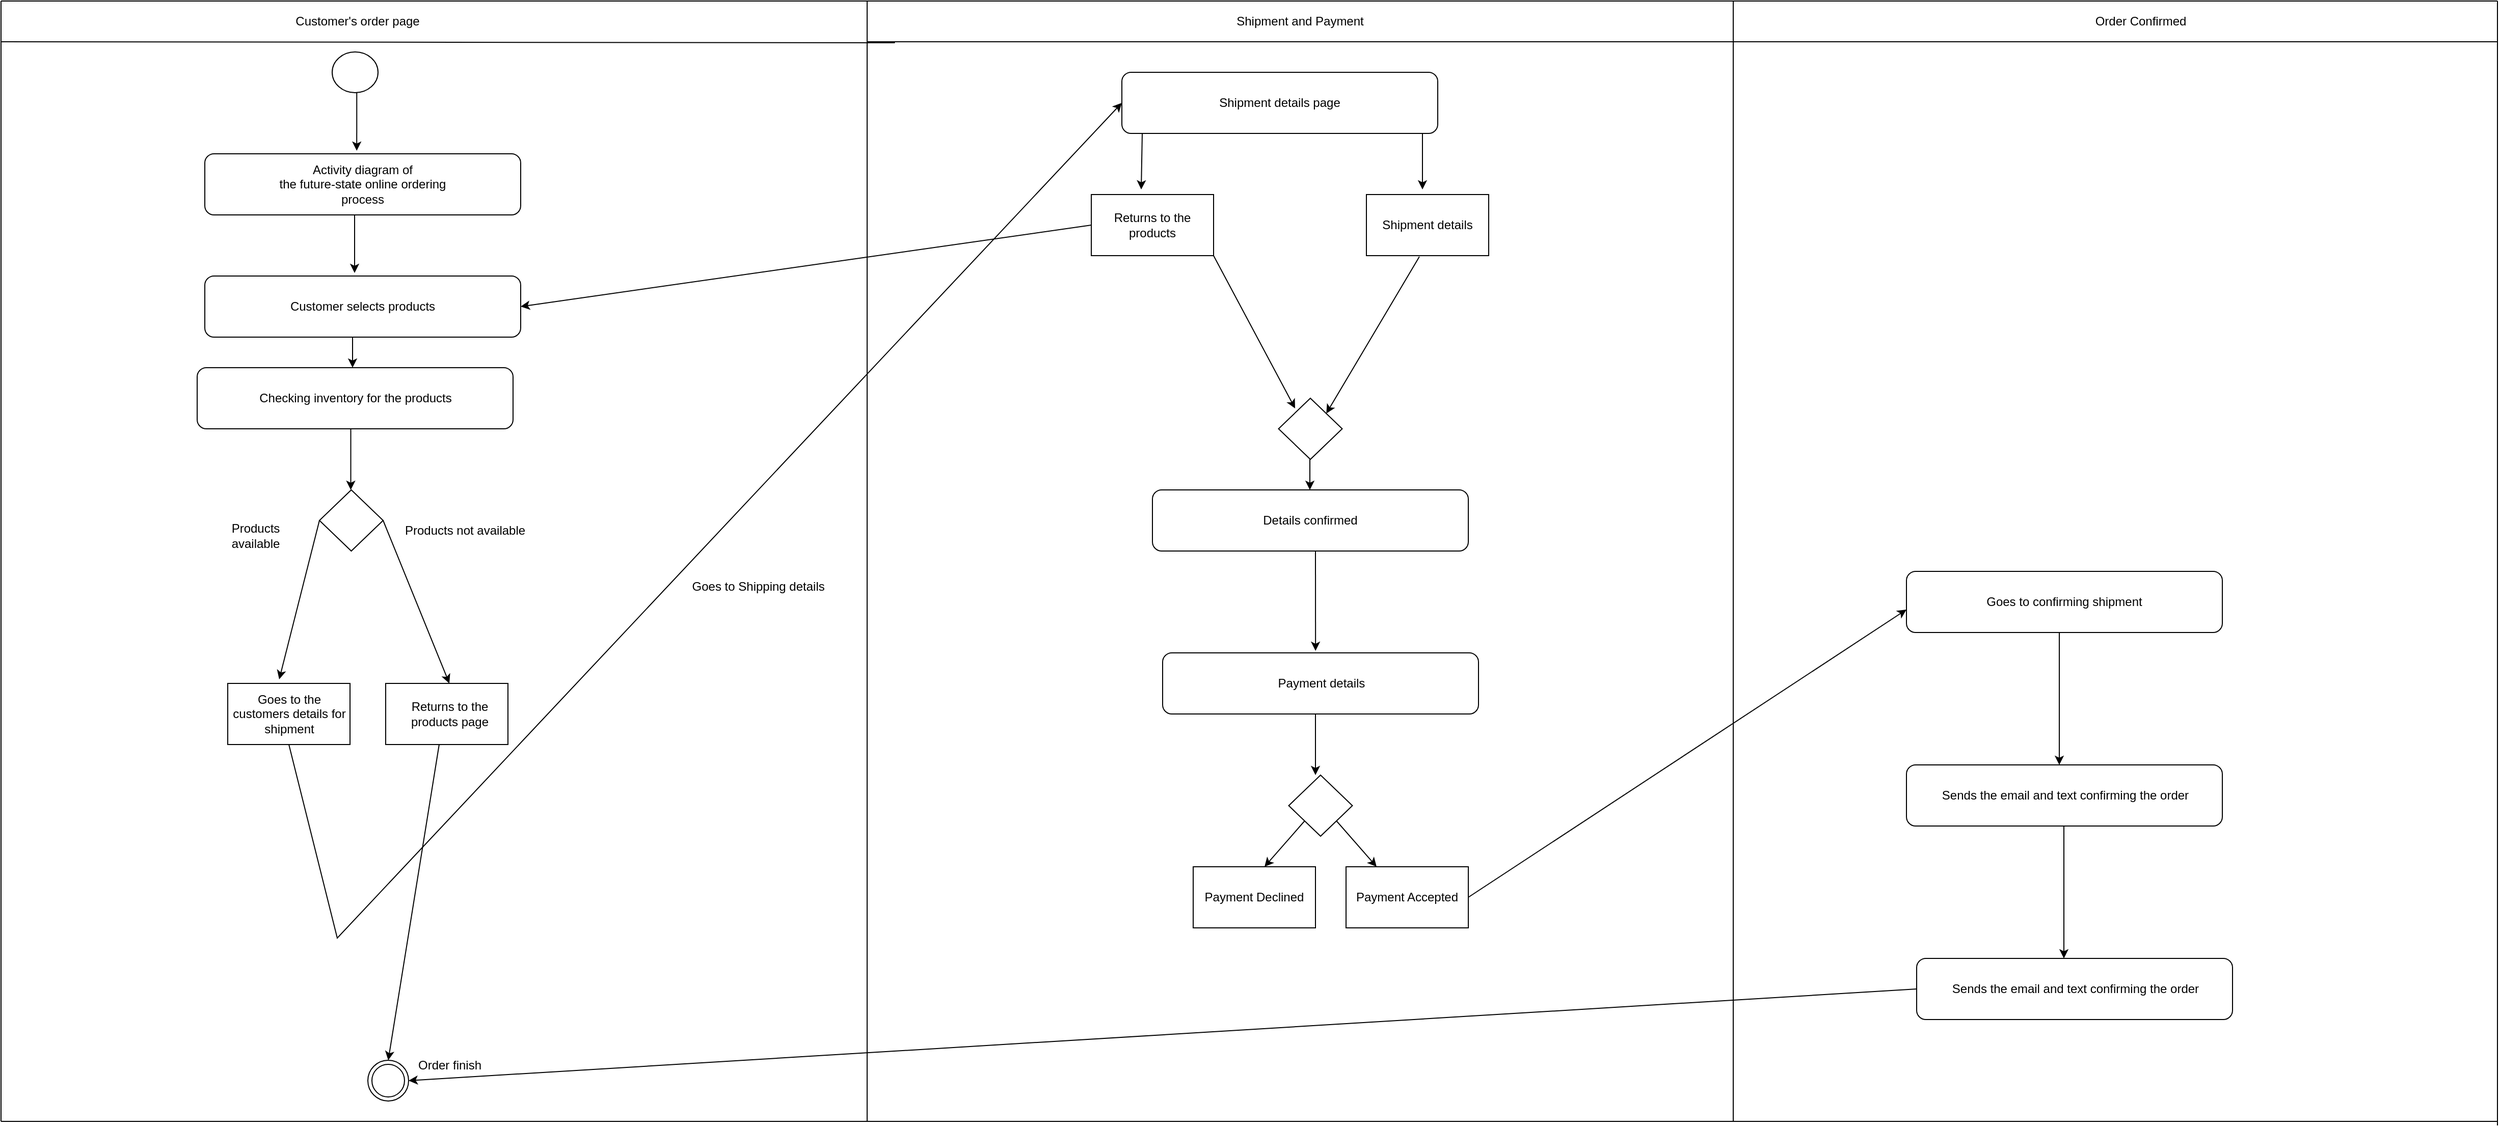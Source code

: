 <mxfile version="18.1.3" type="github">
  <diagram id="bfzW_d-6oRnT0RZYZXPe" name="Page-1">
    <mxGraphModel dx="2912" dy="1154" grid="1" gridSize="10" guides="1" tooltips="1" connect="1" arrows="1" fold="1" page="1" pageScale="1" pageWidth="850" pageHeight="1100" math="0" shadow="0">
      <root>
        <mxCell id="0" />
        <mxCell id="1" parent="0" />
        <mxCell id="19ECKn68sFGcYvQ7kJFy-46" value="" style="ellipse;shape=doubleEllipse;whiteSpace=wrap;html=1;aspect=fixed;" parent="1" vertex="1">
          <mxGeometry x="-490" y="1040" width="40" height="40" as="geometry" />
        </mxCell>
        <mxCell id="19ECKn68sFGcYvQ7kJFy-50" value="" style="ellipse;whiteSpace=wrap;html=1;" parent="1" vertex="1">
          <mxGeometry x="-525" y="50" width="45" height="40" as="geometry" />
        </mxCell>
        <mxCell id="19ECKn68sFGcYvQ7kJFy-52" value="" style="rounded=1;whiteSpace=wrap;html=1;" parent="1" vertex="1">
          <mxGeometry x="-650" y="150" width="310" height="60" as="geometry" />
        </mxCell>
        <mxCell id="19ECKn68sFGcYvQ7kJFy-54" value="" style="endArrow=classic;html=1;rounded=0;entryX=0.481;entryY=-0.05;entryDx=0;entryDy=0;entryPerimeter=0;exitX=0.536;exitY=1;exitDx=0;exitDy=0;exitPerimeter=0;" parent="1" source="19ECKn68sFGcYvQ7kJFy-50" target="19ECKn68sFGcYvQ7kJFy-52" edge="1">
          <mxGeometry width="50" height="50" relative="1" as="geometry">
            <mxPoint x="-500" y="95" as="sourcePoint" />
            <mxPoint x="-450" y="45" as="targetPoint" />
          </mxGeometry>
        </mxCell>
        <mxCell id="19ECKn68sFGcYvQ7kJFy-55" value="Activity diagram of&lt;br/&gt;the future-state online ordering&lt;br/&gt;process " style="text;html=1;strokeColor=none;fillColor=none;align=center;verticalAlign=middle;whiteSpace=wrap;rounded=0;" parent="1" vertex="1">
          <mxGeometry x="-650" y="165" width="310" height="30" as="geometry" />
        </mxCell>
        <mxCell id="19ECKn68sFGcYvQ7kJFy-56" value="" style="rounded=1;whiteSpace=wrap;html=1;" parent="1" vertex="1">
          <mxGeometry x="-650" y="270" width="310" height="60" as="geometry" />
        </mxCell>
        <mxCell id="19ECKn68sFGcYvQ7kJFy-57" value="Customer selects products" style="text;html=1;strokeColor=none;fillColor=none;align=center;verticalAlign=middle;whiteSpace=wrap;rounded=0;" parent="1" vertex="1">
          <mxGeometry x="-650" y="285" width="310" height="30" as="geometry" />
        </mxCell>
        <mxCell id="19ECKn68sFGcYvQ7kJFy-58" value="" style="endArrow=classic;html=1;rounded=0;entryX=0.481;entryY=-0.05;entryDx=0;entryDy=0;entryPerimeter=0;exitX=0.536;exitY=1;exitDx=0;exitDy=0;exitPerimeter=0;" parent="1" edge="1">
          <mxGeometry width="50" height="50" relative="1" as="geometry">
            <mxPoint x="-502.99" y="210" as="sourcePoint" />
            <mxPoint x="-503.0" y="267" as="targetPoint" />
          </mxGeometry>
        </mxCell>
        <mxCell id="19ECKn68sFGcYvQ7kJFy-60" value="" style="endArrow=classic;html=1;rounded=0;" parent="1" edge="1">
          <mxGeometry width="50" height="50" relative="1" as="geometry">
            <mxPoint x="-505" y="330" as="sourcePoint" />
            <mxPoint x="-505" y="360" as="targetPoint" />
          </mxGeometry>
        </mxCell>
        <mxCell id="19ECKn68sFGcYvQ7kJFy-61" value="" style="endArrow=classic;html=1;rounded=0;" parent="1" edge="1">
          <mxGeometry width="50" height="50" relative="1" as="geometry">
            <mxPoint x="-506.75" y="420" as="sourcePoint" />
            <mxPoint x="-506.75" y="480" as="targetPoint" />
          </mxGeometry>
        </mxCell>
        <mxCell id="19ECKn68sFGcYvQ7kJFy-63" value="" style="rounded=1;whiteSpace=wrap;html=1;" parent="1" vertex="1">
          <mxGeometry x="-657.5" y="360" width="310" height="60" as="geometry" />
        </mxCell>
        <mxCell id="19ECKn68sFGcYvQ7kJFy-64" value="Checking inventory for the products" style="text;html=1;strokeColor=none;fillColor=none;align=center;verticalAlign=middle;whiteSpace=wrap;rounded=0;" parent="1" vertex="1">
          <mxGeometry x="-657.5" y="375" width="310" height="30" as="geometry" />
        </mxCell>
        <mxCell id="19ECKn68sFGcYvQ7kJFy-65" value="" style="rhombus;whiteSpace=wrap;html=1;" parent="1" vertex="1">
          <mxGeometry x="-537.5" y="480" width="62.5" height="60" as="geometry" />
        </mxCell>
        <mxCell id="19ECKn68sFGcYvQ7kJFy-66" value="" style="endArrow=classic;html=1;rounded=0;exitX=0;exitY=0.5;exitDx=0;exitDy=0;" parent="1" source="19ECKn68sFGcYvQ7kJFy-65" edge="1">
          <mxGeometry width="50" height="50" relative="1" as="geometry">
            <mxPoint x="-520" y="510" as="sourcePoint" />
            <mxPoint x="-577" y="666" as="targetPoint" />
          </mxGeometry>
        </mxCell>
        <mxCell id="19ECKn68sFGcYvQ7kJFy-67" value="" style="endArrow=classic;html=1;rounded=0;exitX=1;exitY=0.5;exitDx=0;exitDy=0;entryX=0.5;entryY=0;entryDx=0;entryDy=0;" parent="1" source="19ECKn68sFGcYvQ7kJFy-65" target="19ECKn68sFGcYvQ7kJFy-73" edge="1">
          <mxGeometry width="50" height="50" relative="1" as="geometry">
            <mxPoint x="-460" y="520" as="sourcePoint" />
            <mxPoint x="-420" y="550" as="targetPoint" />
          </mxGeometry>
        </mxCell>
        <mxCell id="19ECKn68sFGcYvQ7kJFy-68" value="" style="rounded=0;whiteSpace=wrap;html=1;" parent="1" vertex="1">
          <mxGeometry x="-627.5" y="670" width="120" height="60" as="geometry" />
        </mxCell>
        <mxCell id="19ECKn68sFGcYvQ7kJFy-69" value="" style="rounded=0;whiteSpace=wrap;html=1;" parent="1" vertex="1">
          <mxGeometry x="-472.5" y="670" width="120" height="60" as="geometry" />
        </mxCell>
        <mxCell id="19ECKn68sFGcYvQ7kJFy-70" value="Products available" style="text;html=1;strokeColor=none;fillColor=none;align=center;verticalAlign=middle;whiteSpace=wrap;rounded=0;" parent="1" vertex="1">
          <mxGeometry x="-630" y="510" width="60" height="30" as="geometry" />
        </mxCell>
        <mxCell id="19ECKn68sFGcYvQ7kJFy-71" value="&lt;span style=&quot;&quot;&gt;Products not available&lt;/span&gt;" style="text;html=1;align=center;verticalAlign=middle;resizable=0;points=[];autosize=1;strokeColor=none;fillColor=none;" parent="1" vertex="1">
          <mxGeometry x="-460" y="510" width="130" height="20" as="geometry" />
        </mxCell>
        <mxCell id="19ECKn68sFGcYvQ7kJFy-72" value="Goes to the customers details for shipment" style="text;html=1;strokeColor=none;fillColor=none;align=center;verticalAlign=middle;whiteSpace=wrap;rounded=0;" parent="1" vertex="1">
          <mxGeometry x="-627.5" y="670" width="120" height="60" as="geometry" />
        </mxCell>
        <mxCell id="19ECKn68sFGcYvQ7kJFy-73" value="Returns to the products page" style="text;html=1;strokeColor=none;fillColor=none;align=center;verticalAlign=middle;whiteSpace=wrap;rounded=0;" parent="1" vertex="1">
          <mxGeometry x="-472.5" y="670" width="125" height="60" as="geometry" />
        </mxCell>
        <mxCell id="19ECKn68sFGcYvQ7kJFy-75" value="" style="rounded=1;whiteSpace=wrap;html=1;" parent="1" vertex="1">
          <mxGeometry x="250" y="70" width="310" height="60" as="geometry" />
        </mxCell>
        <mxCell id="19ECKn68sFGcYvQ7kJFy-76" value="Shipment details page" style="text;html=1;strokeColor=none;fillColor=none;align=center;verticalAlign=middle;whiteSpace=wrap;rounded=0;" parent="1" vertex="1">
          <mxGeometry x="250" y="85" width="310" height="30" as="geometry" />
        </mxCell>
        <mxCell id="NxdFWwSD8Y3d5Sd5csar-4" value="" style="endArrow=classic;html=1;rounded=0;" parent="1" edge="1">
          <mxGeometry width="50" height="50" relative="1" as="geometry">
            <mxPoint x="270" y="130" as="sourcePoint" />
            <mxPoint x="269" y="185" as="targetPoint" />
          </mxGeometry>
        </mxCell>
        <mxCell id="NxdFWwSD8Y3d5Sd5csar-5" value="" style="endArrow=classic;html=1;rounded=0;" parent="1" edge="1">
          <mxGeometry width="50" height="50" relative="1" as="geometry">
            <mxPoint x="545" y="130" as="sourcePoint" />
            <mxPoint x="545" y="185" as="targetPoint" />
          </mxGeometry>
        </mxCell>
        <mxCell id="NxdFWwSD8Y3d5Sd5csar-9" value="" style="endArrow=none;html=1;rounded=0;" parent="1" edge="1">
          <mxGeometry width="50" height="50" relative="1" as="geometry">
            <mxPoint y="1100" as="sourcePoint" />
            <mxPoint as="targetPoint" />
          </mxGeometry>
        </mxCell>
        <mxCell id="NxdFWwSD8Y3d5Sd5csar-11" value="" style="endArrow=none;html=1;rounded=0;" parent="1" edge="1">
          <mxGeometry width="50" height="50" relative="1" as="geometry">
            <mxPoint as="sourcePoint" />
            <mxPoint x="850" as="targetPoint" />
          </mxGeometry>
        </mxCell>
        <mxCell id="NxdFWwSD8Y3d5Sd5csar-12" value="" style="endArrow=none;html=1;rounded=0;" parent="1" edge="1">
          <mxGeometry width="50" height="50" relative="1" as="geometry">
            <mxPoint x="850" y="1100" as="sourcePoint" />
            <mxPoint x="850" as="targetPoint" />
          </mxGeometry>
        </mxCell>
        <mxCell id="NxdFWwSD8Y3d5Sd5csar-13" value="" style="endArrow=none;html=1;rounded=0;" parent="1" edge="1">
          <mxGeometry width="50" height="50" relative="1" as="geometry">
            <mxPoint y="1100" as="sourcePoint" />
            <mxPoint x="850" y="1100" as="targetPoint" />
          </mxGeometry>
        </mxCell>
        <mxCell id="NxdFWwSD8Y3d5Sd5csar-14" value="" style="endArrow=none;html=1;rounded=0;" parent="1" edge="1">
          <mxGeometry width="50" height="50" relative="1" as="geometry">
            <mxPoint y="40" as="sourcePoint" />
            <mxPoint x="850" y="40" as="targetPoint" />
          </mxGeometry>
        </mxCell>
        <mxCell id="NxdFWwSD8Y3d5Sd5csar-15" value="Shipment and Payment" style="text;html=1;strokeColor=none;fillColor=none;align=center;verticalAlign=middle;whiteSpace=wrap;rounded=0;" parent="1" vertex="1">
          <mxGeometry width="850" height="40" as="geometry" />
        </mxCell>
        <mxCell id="NxdFWwSD8Y3d5Sd5csar-20" value="" style="endArrow=none;html=1;rounded=0;" parent="1" edge="1">
          <mxGeometry width="50" height="50" relative="1" as="geometry">
            <mxPoint x="1600" y="1104" as="sourcePoint" />
            <mxPoint x="1600" as="targetPoint" />
          </mxGeometry>
        </mxCell>
        <mxCell id="NxdFWwSD8Y3d5Sd5csar-21" value="" style="endArrow=none;html=1;rounded=0;" parent="1" edge="1">
          <mxGeometry width="50" height="50" relative="1" as="geometry">
            <mxPoint x="850" y="40" as="sourcePoint" />
            <mxPoint x="1600" y="40" as="targetPoint" />
          </mxGeometry>
        </mxCell>
        <mxCell id="NxdFWwSD8Y3d5Sd5csar-22" value="" style="endArrow=none;html=1;rounded=0;" parent="1" edge="1">
          <mxGeometry width="50" height="50" relative="1" as="geometry">
            <mxPoint x="850" as="sourcePoint" />
            <mxPoint x="1600" as="targetPoint" />
          </mxGeometry>
        </mxCell>
        <mxCell id="NxdFWwSD8Y3d5Sd5csar-23" value="" style="endArrow=none;html=1;rounded=0;" parent="1" edge="1">
          <mxGeometry width="50" height="50" relative="1" as="geometry">
            <mxPoint x="850" y="1100" as="sourcePoint" />
            <mxPoint x="1600" y="1100" as="targetPoint" />
          </mxGeometry>
        </mxCell>
        <mxCell id="NxdFWwSD8Y3d5Sd5csar-24" value="" style="endArrow=none;html=1;rounded=0;" parent="1" edge="1">
          <mxGeometry width="50" height="50" relative="1" as="geometry">
            <mxPoint x="-850" y="1100" as="sourcePoint" />
            <mxPoint y="1100" as="targetPoint" />
          </mxGeometry>
        </mxCell>
        <mxCell id="NxdFWwSD8Y3d5Sd5csar-25" value="" style="endArrow=none;html=1;rounded=0;entryX=0.032;entryY=1.025;entryDx=0;entryDy=0;entryPerimeter=0;" parent="1" target="NxdFWwSD8Y3d5Sd5csar-15" edge="1">
          <mxGeometry width="50" height="50" relative="1" as="geometry">
            <mxPoint x="-850" y="40" as="sourcePoint" />
            <mxPoint x="-800" y="-10" as="targetPoint" />
          </mxGeometry>
        </mxCell>
        <mxCell id="NxdFWwSD8Y3d5Sd5csar-26" value="" style="endArrow=none;html=1;rounded=0;entryX=0.032;entryY=0;entryDx=0;entryDy=0;entryPerimeter=0;" parent="1" target="NxdFWwSD8Y3d5Sd5csar-15" edge="1">
          <mxGeometry width="50" height="50" relative="1" as="geometry">
            <mxPoint x="-850" as="sourcePoint" />
            <mxPoint x="-800" y="-50" as="targetPoint" />
          </mxGeometry>
        </mxCell>
        <mxCell id="NxdFWwSD8Y3d5Sd5csar-27" value="Customer&#39;s order page" style="text;html=1;strokeColor=none;fillColor=none;align=center;verticalAlign=middle;whiteSpace=wrap;rounded=0;" parent="1" vertex="1">
          <mxGeometry x="-680" y="5" width="360" height="30" as="geometry" />
        </mxCell>
        <mxCell id="NxdFWwSD8Y3d5Sd5csar-28" value="" style="endArrow=none;html=1;rounded=0;" parent="1" edge="1">
          <mxGeometry width="50" height="50" relative="1" as="geometry">
            <mxPoint x="-850" y="1100" as="sourcePoint" />
            <mxPoint x="-850" as="targetPoint" />
          </mxGeometry>
        </mxCell>
        <mxCell id="NxdFWwSD8Y3d5Sd5csar-30" value="" style="endArrow=classic;html=1;rounded=0;exitX=0.5;exitY=1;exitDx=0;exitDy=0;entryX=0;entryY=0.5;entryDx=0;entryDy=0;" parent="1" source="19ECKn68sFGcYvQ7kJFy-72" target="19ECKn68sFGcYvQ7kJFy-76" edge="1">
          <mxGeometry width="50" height="50" relative="1" as="geometry">
            <mxPoint x="-330" y="740" as="sourcePoint" />
            <mxPoint x="-430" y="840" as="targetPoint" />
            <Array as="points">
              <mxPoint x="-520" y="920" />
            </Array>
          </mxGeometry>
        </mxCell>
        <mxCell id="NxdFWwSD8Y3d5Sd5csar-32" value="" style="rounded=0;whiteSpace=wrap;html=1;" parent="1" vertex="1">
          <mxGeometry x="220" y="190" width="120" height="60" as="geometry" />
        </mxCell>
        <mxCell id="NxdFWwSD8Y3d5Sd5csar-33" value="Returns to the products" style="text;html=1;strokeColor=none;fillColor=none;align=center;verticalAlign=middle;whiteSpace=wrap;rounded=0;" parent="1" vertex="1">
          <mxGeometry x="220" y="190" width="120" height="60" as="geometry" />
        </mxCell>
        <mxCell id="NxdFWwSD8Y3d5Sd5csar-34" value="" style="endArrow=classic;html=1;rounded=0;exitX=0;exitY=0.5;exitDx=0;exitDy=0;entryX=1;entryY=0.5;entryDx=0;entryDy=0;" parent="1" source="NxdFWwSD8Y3d5Sd5csar-33" target="19ECKn68sFGcYvQ7kJFy-57" edge="1">
          <mxGeometry width="50" height="50" relative="1" as="geometry">
            <mxPoint x="200" y="590" as="sourcePoint" />
            <mxPoint x="110" y="670" as="targetPoint" />
          </mxGeometry>
        </mxCell>
        <mxCell id="NxdFWwSD8Y3d5Sd5csar-35" value="" style="rounded=0;whiteSpace=wrap;html=1;" parent="1" vertex="1">
          <mxGeometry x="490" y="190" width="120" height="60" as="geometry" />
        </mxCell>
        <mxCell id="NxdFWwSD8Y3d5Sd5csar-36" value="Shipment details" style="text;html=1;strokeColor=none;fillColor=none;align=center;verticalAlign=middle;whiteSpace=wrap;rounded=0;" parent="1" vertex="1">
          <mxGeometry x="490" y="190" width="120" height="60" as="geometry" />
        </mxCell>
        <mxCell id="NxdFWwSD8Y3d5Sd5csar-37" value="" style="endArrow=classic;html=1;rounded=0;exitX=0.433;exitY=1.017;exitDx=0;exitDy=0;exitPerimeter=0;entryX=1;entryY=0;entryDx=0;entryDy=0;" parent="1" source="NxdFWwSD8Y3d5Sd5csar-36" target="NxdFWwSD8Y3d5Sd5csar-40" edge="1">
          <mxGeometry width="50" height="50" relative="1" as="geometry">
            <mxPoint x="200" y="600" as="sourcePoint" />
            <mxPoint x="542" y="360" as="targetPoint" />
          </mxGeometry>
        </mxCell>
        <mxCell id="NxdFWwSD8Y3d5Sd5csar-38" value="" style="rounded=1;whiteSpace=wrap;html=1;" parent="1" vertex="1">
          <mxGeometry x="280" y="480" width="310" height="60" as="geometry" />
        </mxCell>
        <mxCell id="NxdFWwSD8Y3d5Sd5csar-39" value="Details confirmed" style="text;html=1;strokeColor=none;fillColor=none;align=center;verticalAlign=middle;whiteSpace=wrap;rounded=0;" parent="1" vertex="1">
          <mxGeometry x="280" y="495" width="310" height="30" as="geometry" />
        </mxCell>
        <mxCell id="NxdFWwSD8Y3d5Sd5csar-40" value="" style="rhombus;whiteSpace=wrap;html=1;" parent="1" vertex="1">
          <mxGeometry x="403.75" y="390" width="62.5" height="60" as="geometry" />
        </mxCell>
        <mxCell id="NxdFWwSD8Y3d5Sd5csar-41" value="" style="endArrow=classic;html=1;rounded=0;exitX=1;exitY=1;exitDx=0;exitDy=0;" parent="1" source="NxdFWwSD8Y3d5Sd5csar-33" edge="1">
          <mxGeometry width="50" height="50" relative="1" as="geometry">
            <mxPoint x="300" y="340" as="sourcePoint" />
            <mxPoint x="420" y="400" as="targetPoint" />
          </mxGeometry>
        </mxCell>
        <mxCell id="NxdFWwSD8Y3d5Sd5csar-42" value="" style="endArrow=classic;html=1;rounded=0;" parent="1" edge="1">
          <mxGeometry width="50" height="50" relative="1" as="geometry">
            <mxPoint x="434.5" y="450" as="sourcePoint" />
            <mxPoint x="434.5" y="480" as="targetPoint" />
          </mxGeometry>
        </mxCell>
        <mxCell id="NxdFWwSD8Y3d5Sd5csar-44" value="" style="endArrow=classic;html=1;rounded=0;exitX=0.103;exitY=1.033;exitDx=0;exitDy=0;exitPerimeter=0;" parent="1" edge="1">
          <mxGeometry width="50" height="50" relative="1" as="geometry">
            <mxPoint x="440" y="540" as="sourcePoint" />
            <mxPoint x="440.07" y="638.02" as="targetPoint" />
          </mxGeometry>
        </mxCell>
        <mxCell id="NxdFWwSD8Y3d5Sd5csar-45" value="" style="rounded=1;whiteSpace=wrap;html=1;" parent="1" vertex="1">
          <mxGeometry x="290" y="640" width="310" height="60" as="geometry" />
        </mxCell>
        <mxCell id="NxdFWwSD8Y3d5Sd5csar-46" value="Payment details" style="text;html=1;strokeColor=none;fillColor=none;align=center;verticalAlign=middle;whiteSpace=wrap;rounded=0;" parent="1" vertex="1">
          <mxGeometry x="291" y="655" width="310" height="30" as="geometry" />
        </mxCell>
        <mxCell id="NxdFWwSD8Y3d5Sd5csar-47" value="" style="endArrow=classic;html=1;rounded=0;" parent="1" edge="1">
          <mxGeometry width="50" height="50" relative="1" as="geometry">
            <mxPoint x="440" y="700" as="sourcePoint" />
            <mxPoint x="440" y="760" as="targetPoint" />
          </mxGeometry>
        </mxCell>
        <mxCell id="NxdFWwSD8Y3d5Sd5csar-48" value="" style="rhombus;whiteSpace=wrap;html=1;" parent="1" vertex="1">
          <mxGeometry x="413.75" y="760" width="62.5" height="60" as="geometry" />
        </mxCell>
        <mxCell id="NxdFWwSD8Y3d5Sd5csar-49" value="" style="endArrow=classic;html=1;rounded=0;exitX=0;exitY=1;exitDx=0;exitDy=0;" parent="1" source="NxdFWwSD8Y3d5Sd5csar-48" edge="1">
          <mxGeometry width="50" height="50" relative="1" as="geometry">
            <mxPoint x="390" y="820" as="sourcePoint" />
            <mxPoint x="390" y="850" as="targetPoint" />
          </mxGeometry>
        </mxCell>
        <mxCell id="NxdFWwSD8Y3d5Sd5csar-50" value="" style="endArrow=classic;html=1;rounded=0;exitX=1;exitY=1;exitDx=0;exitDy=0;" parent="1" source="NxdFWwSD8Y3d5Sd5csar-48" edge="1">
          <mxGeometry width="50" height="50" relative="1" as="geometry">
            <mxPoint x="500" y="820" as="sourcePoint" />
            <mxPoint x="500" y="850" as="targetPoint" />
          </mxGeometry>
        </mxCell>
        <mxCell id="NxdFWwSD8Y3d5Sd5csar-51" value="" style="rounded=0;whiteSpace=wrap;html=1;" parent="1" vertex="1">
          <mxGeometry x="320" y="850" width="120" height="60" as="geometry" />
        </mxCell>
        <mxCell id="NxdFWwSD8Y3d5Sd5csar-52" value="Payment Declined" style="text;html=1;strokeColor=none;fillColor=none;align=center;verticalAlign=middle;whiteSpace=wrap;rounded=0;" parent="1" vertex="1">
          <mxGeometry x="320" y="850" width="120" height="60" as="geometry" />
        </mxCell>
        <mxCell id="NxdFWwSD8Y3d5Sd5csar-53" value="" style="rounded=0;whiteSpace=wrap;html=1;" parent="1" vertex="1">
          <mxGeometry x="470" y="850" width="120" height="60" as="geometry" />
        </mxCell>
        <mxCell id="NxdFWwSD8Y3d5Sd5csar-54" value="Payment Accepted" style="text;html=1;strokeColor=none;fillColor=none;align=center;verticalAlign=middle;whiteSpace=wrap;rounded=0;" parent="1" vertex="1">
          <mxGeometry x="470" y="850" width="120" height="60" as="geometry" />
        </mxCell>
        <mxCell id="NxdFWwSD8Y3d5Sd5csar-55" value="Order Confirmed" style="text;html=1;strokeColor=none;fillColor=none;align=center;verticalAlign=middle;whiteSpace=wrap;rounded=0;" parent="1" vertex="1">
          <mxGeometry x="1200" y="5" width="100" height="30" as="geometry" />
        </mxCell>
        <mxCell id="KRUwEf3i9f7sCpiHzPat-1" value="" style="endArrow=classic;html=1;rounded=0;exitX=1;exitY=0.5;exitDx=0;exitDy=0;entryX=0;entryY=0.75;entryDx=0;entryDy=0;" edge="1" parent="1" source="NxdFWwSD8Y3d5Sd5csar-54" target="KRUwEf3i9f7sCpiHzPat-3">
          <mxGeometry width="50" height="50" relative="1" as="geometry">
            <mxPoint x="600" y="790" as="sourcePoint" />
            <mxPoint x="1010" y="670" as="targetPoint" />
          </mxGeometry>
        </mxCell>
        <mxCell id="KRUwEf3i9f7sCpiHzPat-2" value="" style="rounded=1;whiteSpace=wrap;html=1;" vertex="1" parent="1">
          <mxGeometry x="1020" y="560" width="310" height="60" as="geometry" />
        </mxCell>
        <mxCell id="KRUwEf3i9f7sCpiHzPat-3" value="Goes to confirming shipment" style="text;html=1;strokeColor=none;fillColor=none;align=center;verticalAlign=middle;whiteSpace=wrap;rounded=0;" vertex="1" parent="1">
          <mxGeometry x="1020" y="575" width="310" height="30" as="geometry" />
        </mxCell>
        <mxCell id="KRUwEf3i9f7sCpiHzPat-4" value="" style="endArrow=classic;html=1;rounded=0;" edge="1" parent="1">
          <mxGeometry width="50" height="50" relative="1" as="geometry">
            <mxPoint x="1170" y="620" as="sourcePoint" />
            <mxPoint x="1170" y="750" as="targetPoint" />
          </mxGeometry>
        </mxCell>
        <mxCell id="KRUwEf3i9f7sCpiHzPat-5" value="" style="rounded=1;whiteSpace=wrap;html=1;" vertex="1" parent="1">
          <mxGeometry x="1020" y="750" width="310" height="60" as="geometry" />
        </mxCell>
        <mxCell id="KRUwEf3i9f7sCpiHzPat-6" value="Sends the email and text confirming the order" style="text;html=1;strokeColor=none;fillColor=none;align=center;verticalAlign=middle;whiteSpace=wrap;rounded=0;" vertex="1" parent="1">
          <mxGeometry x="1021" y="765" width="310" height="30" as="geometry" />
        </mxCell>
        <mxCell id="KRUwEf3i9f7sCpiHzPat-7" value="" style="endArrow=classic;html=1;rounded=0;" edge="1" parent="1">
          <mxGeometry width="50" height="50" relative="1" as="geometry">
            <mxPoint x="1174.5" y="810" as="sourcePoint" />
            <mxPoint x="1174.5" y="940" as="targetPoint" />
          </mxGeometry>
        </mxCell>
        <mxCell id="KRUwEf3i9f7sCpiHzPat-8" value="" style="rounded=1;whiteSpace=wrap;html=1;" vertex="1" parent="1">
          <mxGeometry x="1030" y="940" width="310" height="60" as="geometry" />
        </mxCell>
        <mxCell id="KRUwEf3i9f7sCpiHzPat-9" value="Sends the email and text confirming the order" style="text;html=1;strokeColor=none;fillColor=none;align=center;verticalAlign=middle;whiteSpace=wrap;rounded=0;" vertex="1" parent="1">
          <mxGeometry x="1031" y="955" width="310" height="30" as="geometry" />
        </mxCell>
        <mxCell id="KRUwEf3i9f7sCpiHzPat-10" value="" style="endArrow=classic;html=1;rounded=0;entryX=1;entryY=0.5;entryDx=0;entryDy=0;exitX=0;exitY=0.5;exitDx=0;exitDy=0;" edge="1" parent="1" source="KRUwEf3i9f7sCpiHzPat-8" target="19ECKn68sFGcYvQ7kJFy-46">
          <mxGeometry width="50" height="50" relative="1" as="geometry">
            <mxPoint x="950" y="990" as="sourcePoint" />
            <mxPoint x="1000" y="940" as="targetPoint" />
          </mxGeometry>
        </mxCell>
        <mxCell id="KRUwEf3i9f7sCpiHzPat-11" value="" style="endArrow=classic;html=1;rounded=0;entryX=0.5;entryY=0;entryDx=0;entryDy=0;" edge="1" parent="1" target="19ECKn68sFGcYvQ7kJFy-46">
          <mxGeometry width="50" height="50" relative="1" as="geometry">
            <mxPoint x="-420" y="730" as="sourcePoint" />
            <mxPoint x="-370" y="680" as="targetPoint" />
          </mxGeometry>
        </mxCell>
        <mxCell id="KRUwEf3i9f7sCpiHzPat-12" value="Order finish" style="text;html=1;strokeColor=none;fillColor=none;align=center;verticalAlign=middle;whiteSpace=wrap;rounded=0;" vertex="1" parent="1">
          <mxGeometry x="-472.5" y="1030" width="125" height="30" as="geometry" />
        </mxCell>
        <mxCell id="KRUwEf3i9f7sCpiHzPat-13" value="Goes to Shipping details&amp;nbsp;" style="text;html=1;strokeColor=none;fillColor=none;align=center;verticalAlign=middle;whiteSpace=wrap;rounded=0;" vertex="1" parent="1">
          <mxGeometry x="-190" y="560" width="170" height="30" as="geometry" />
        </mxCell>
      </root>
    </mxGraphModel>
  </diagram>
</mxfile>
